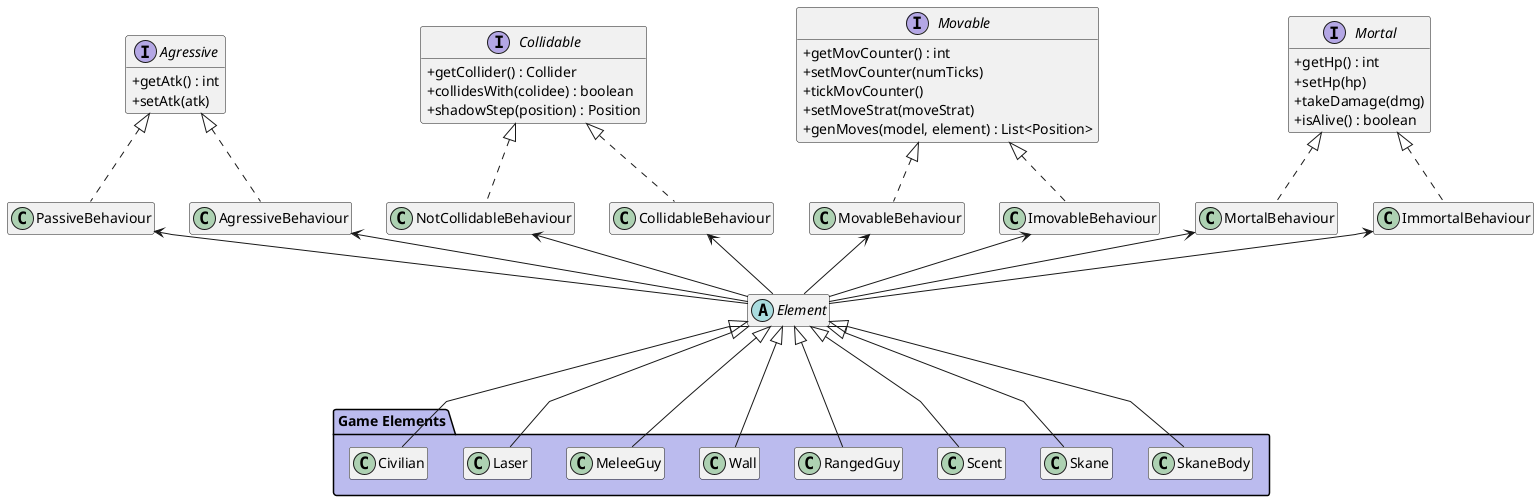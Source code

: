 @startuml

hide empty members
skinparam classAttributeIconSize 0
skinparam linetype polyline
skinparam shadowing false

/' Behaviours '/

interface Agressive {
  + getAtk() : int
  + setAtk(atk)
}
interface Collidable {
  + getCollider() : Collider
  + collidesWith(colidee) : boolean
  + shadowStep(position) : Position
}
interface Mortal {
  + getHp() : int
  + setHp(hp)
  + takeDamage(dmg)
  + isAlive() : boolean
}
interface Movable {
  + getMovCounter() : int
  + setMovCounter(numTicks)
  + tickMovCounter()
  + setMoveStrat(moveStrat)
  + genMoves(model, element) : List<Position>
}

class AgressiveBehaviour {}
class CollidableBehaviour {}
class ImmortalBehaviour {}
class ImovableBehaviour {}
class MortalBehaviour {}
class MovableBehaviour {}
class NotCollidableBehaviour {}
class PassiveBehaviour {}

abstract class Element {}

/' Elements '/

package "Game Elements" #BBBBEE {
  class Civilian {}
  class Laser {}
  class MeleeGuy {}
  class Wall {}
  class RangedGuy {}
  class Scent {}
  class Skane {}
  class SkaneBody {}
}

/' Connections '/

AgressiveBehaviour .up.^ Agressive
CollidableBehaviour .up.^ Collidable
ImmortalBehaviour .up.^ Mortal
ImovableBehaviour .up.^ Movable
MortalBehaviour .up.^ Mortal
MovableBehaviour .up.^ Movable
NotCollidableBehaviour .up.^ Collidable
PassiveBehaviour .up.^ Agressive

Element -up-> AgressiveBehaviour
Element -up-> CollidableBehaviour
Element -up-> ImmortalBehaviour
Element -up-> ImovableBehaviour
Element -up-> MortalBehaviour
Element -up-> MovableBehaviour
Element -up-> NotCollidableBehaviour
Element -up-> PassiveBehaviour

Civilian --up-^ Element
Laser --up-^ Element
MeleeGuy --up-^ Element
Wall --up-^ Element
RangedGuy --up-^ Element
Scent --up-^ Element
Skane --up-^ Element
SkaneBody --up-^ Element

@enduml

